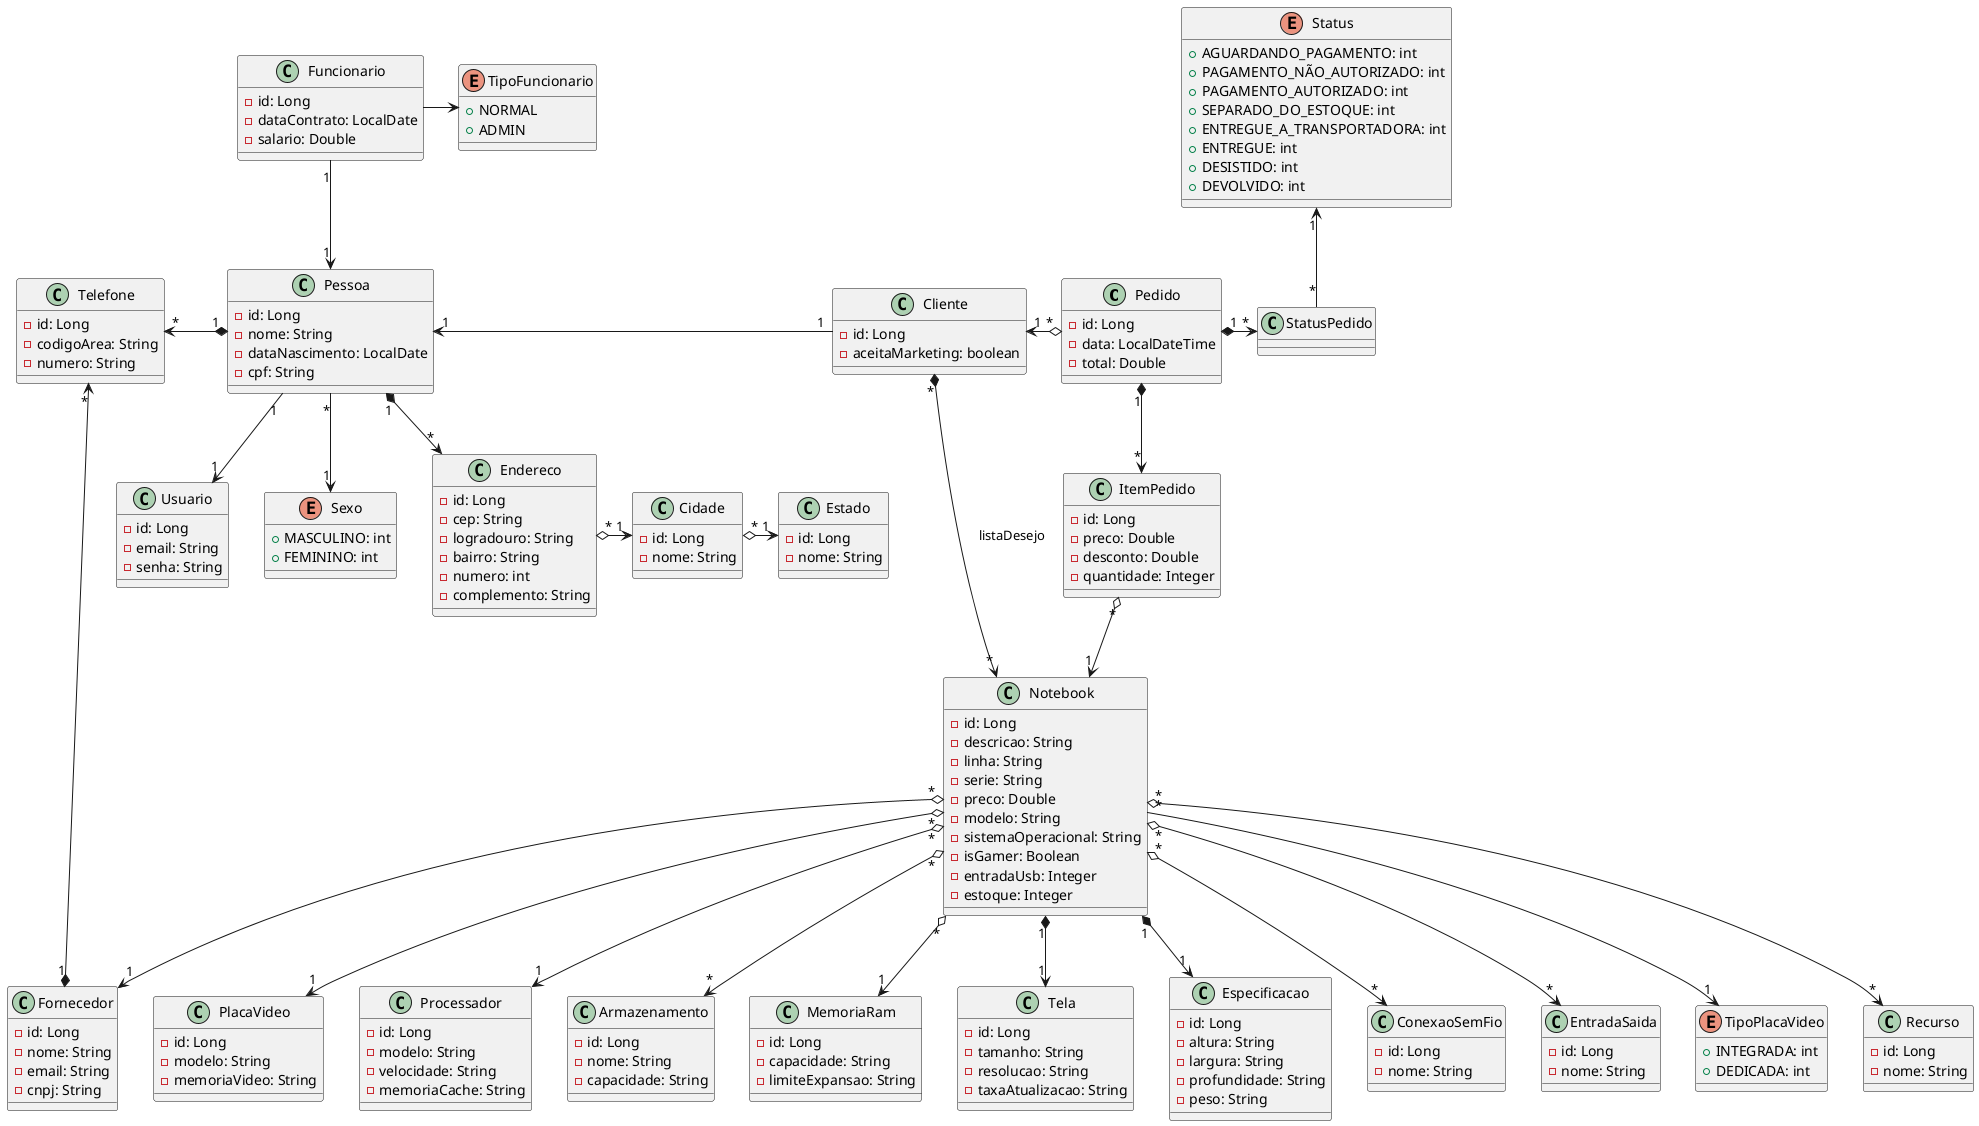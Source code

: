 @startuml uml

class Pedido {
    - id: Long
    - data: LocalDateTime
    - total: Double
}

class ItemPedido {
    - id: Long
    - preco: Double
    - desconto: Double
    - quantidade: Integer
}

enum Status {
    + AGUARDANDO_PAGAMENTO: int
    + PAGAMENTO_NÃO_AUTORIZADO: int
    + PAGAMENTO_AUTORIZADO: int
    + SEPARADO_DO_ESTOQUE: int
    + ENTREGUE_A_TRANSPORTADORA: int
    + ENTREGUE: int
    + DESISTIDO: int
    + DEVOLVIDO: int
}

class StatusPedido {
}

class Pessoa {
    - id: Long
    - nome: String
    - dataNascimento: LocalDate
    - cpf: String
}

class Cliente {
    - id: Long
    - aceitaMarketing: boolean
}

class Funcionario {
    - id: Long
    - dataContrato: LocalDate
    - salario: Double
}

enum TipoFuncionario {
    + NORMAL
    + ADMIN
}

class Usuario {
    - id: Long
    - email: String
    - senha: String
}

enum Sexo {
    + MASCULINO: int
    + FEMININO: int
}

class Endereco {
    - id: Long
    - cep: String
    - logradouro: String
    - bairro: String
    - numero: int
    - complemento: String
}

class Cidade {
    - id: Long
    - nome: String
}

class Estado {
    - id: Long
    - nome: String
}

class Telefone {
    - id: Long
    - codigoArea: String
    - numero: String
}

class Notebook {
    - id: Long
    - descricao: String
    - linha: String 
    - serie: String
    - preco: Double
    - modelo: String
    - sistemaOperacional: String
    - isGamer: Boolean
    - entradaUsb: Integer
    - estoque: Integer
} 

' Notebook --> Fornecedor. Se colocasse ao contrário, toda vez que fosse cadastrar o fornecedor, teria que
' cadastrar os notebooks também.
class Fornecedor {
    - id: Long
    - nome: String
    - email: String
    - cnpj: String
}

enum TipoPlacaVideo {
    + INTEGRADA: int
    + DEDICADA: int
}

class Recurso {
    - id: Long
    - nome: String
}   

class PlacaVideo {
    - id: Long
    - modelo: String
    - memoriaVideo: String
}

class Processador {
    - id: Long
    - modelo: String
    - velocidade: String
    - memoriaCache: String
}

class Armazenamento {
    - id: Long
    - nome: String
    - capacidade: String
}

class MemoriaRam {
    - id: Long
    - capacidade: String
    - limiteExpansao: String
}

class Tela {
    - id: Long
    - tamanho: String
    - resolucao: String 
    - taxaAtualizacao: String
}

' Especificacao. Informação exclusiva do Notebook. Não pode ser reaproveitada. Se tiver que usar dnv, teria que cadastrar outro.
' Composição: Estou sempre cadastrando se for composição. Deve ser 1 de onde parte a composição
class Especificacao {
    - id: Long
    - altura: String
    - largura: String
    - profundidade: String
    - peso: String
}

class ConexaoSemFio {
    - id: Long
    - nome: String
}

class EntradaSaida { 
    - id: Long
    - nome: String
}

Pedido "1" *--> "*" ItemPedido
Pedido "*" o-left-> "1" Cliente
Pedido "1" *-right-> "*" StatusPedido
StatusPedido "*" -up-> "1" Status
ItemPedido "*" o--> "1" Notebook

Pessoa "1" *--> "*" Endereco
Pessoa "1" *-left-> "*" Telefone
Pessoa "*" --> "1" Sexo
Pessoa "1" --> "1" Usuario

Cliente "1" -left-> "1" Pessoa
Funcionario "1" --> "1" Pessoa
Cliente "*" *--> "*" Notebook: listaDesejo
Funcionario -right-> TipoFuncionario

Endereco "*" o-right-> "1" Cidade
Cidade "*" o-right-> "1" Estado

Notebook "1" *--> "1" Tela
Notebook "*" o--> "1" Processador
Notebook "*" --> "1" TipoPlacaVideo
Notebook "*" o--> "1" PlacaVideo
Notebook "*" o--> "*" Armazenamento
Notebook "*" o--> "1" MemoriaRam
Notebook "1" *--> "1" Especificacao
Notebook "*" o--> "*" Recurso
Notebook "*" o--> "1" Fornecedor
Notebook "*" o--> "*" ConexaoSemFio
Notebook "*" o--> "*" EntradaSaida

Fornecedor "1" *-left-> "*" Telefone

@enduml

'1) Por que preciso do preço no ItemPedidoDTO se já mando o id
' do produto e o desconto pra calcular no back?

'2) Pessoa e Fornecedor tendo muitos telefones e sendo composição,
' usar JoinTable pra criar uma pessoa_telefone e fornecedor_telefone

'3) Lista de desejo: Criar um resource para isso ou colocar no próprio cliente?

'4) Quando passar parâmetro pelo path param? Pois posso pegar o cliente
' a partir do subject com o JsonWebToken (getSubject) e a partir daí pegar
' o cliente

'5) Se excluir um cliente, o pedido será excluido também? Como fica a integridade
' referencial da tabela pedidos ao excluir um cliente?

'6) Pedido ter um histórico de status de andamento

'7) Funcionário poder ter mais de um perfil (Normal ou Adm)

'8) Várias formas de rodar os testes e encaixar permissão: Passando token no header, usando @TestSecurity